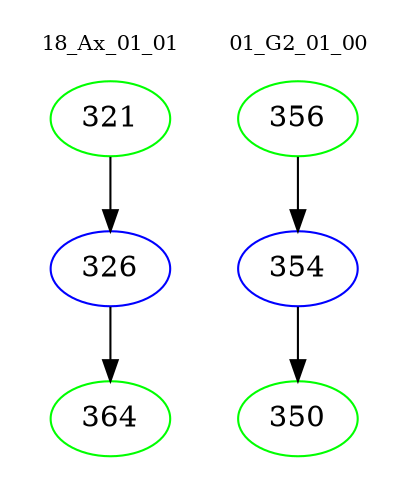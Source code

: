 digraph{
subgraph cluster_0 {
color = white
label = "18_Ax_01_01";
fontsize=10;
T0_321 [label="321", color="green"]
T0_321 -> T0_326 [color="black"]
T0_326 [label="326", color="blue"]
T0_326 -> T0_364 [color="black"]
T0_364 [label="364", color="green"]
}
subgraph cluster_1 {
color = white
label = "01_G2_01_00";
fontsize=10;
T1_356 [label="356", color="green"]
T1_356 -> T1_354 [color="black"]
T1_354 [label="354", color="blue"]
T1_354 -> T1_350 [color="black"]
T1_350 [label="350", color="green"]
}
}
